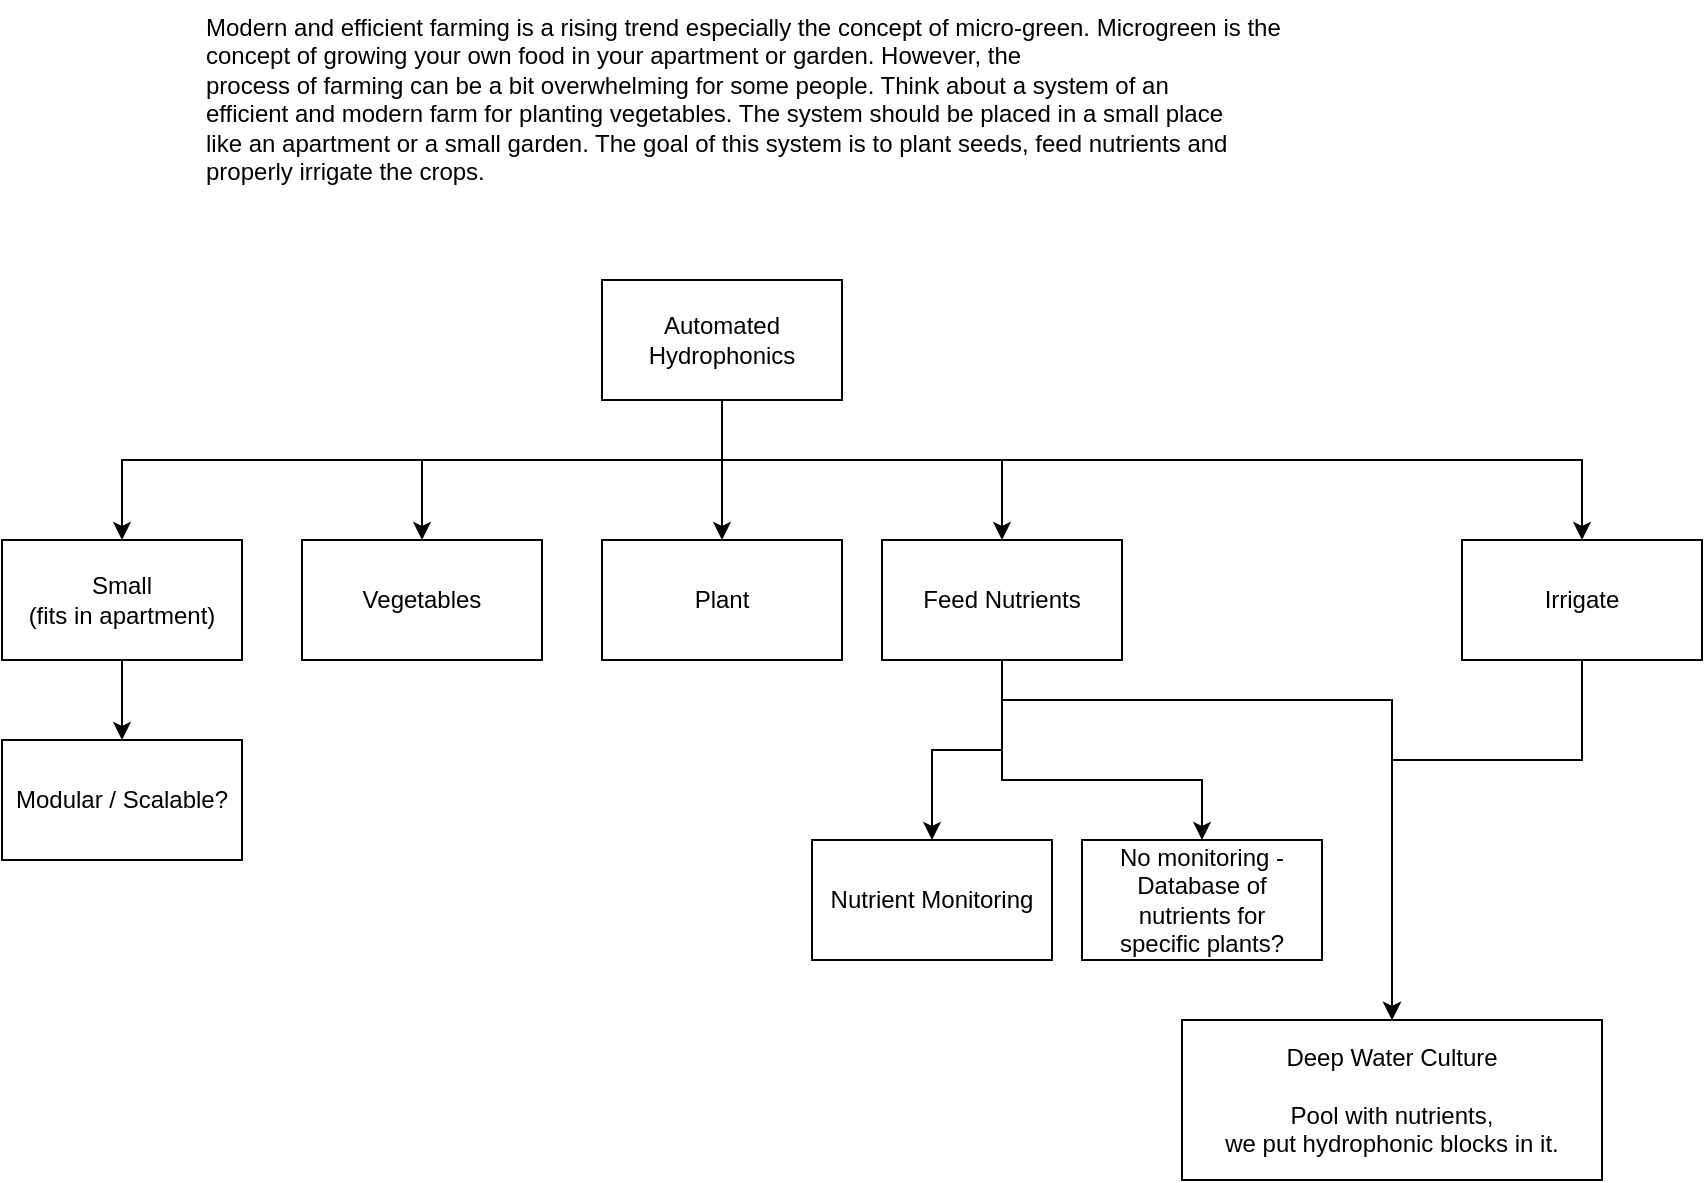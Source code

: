 <mxfile version="22.1.4" type="github">
  <diagram name="Page-1" id="y8Ocuzan0bpPL9cwA2wn">
    <mxGraphModel dx="1195" dy="722" grid="1" gridSize="10" guides="1" tooltips="1" connect="1" arrows="1" fold="1" page="1" pageScale="1" pageWidth="850" pageHeight="1100" math="0" shadow="0">
      <root>
        <mxCell id="0" />
        <mxCell id="1" parent="0" />
        <mxCell id="PZAUyoqeaWkC_MiDCZ_L-1" value="Modern and efficient farming is a rising trend especially the concept of micro-green. Microgreen is the concept of growing your own food in your apartment or garden. However, the&#xa;process of farming can be a bit overwhelming for some people. Think about a system of an&#xa;efficient and modern farm for planting vegetables. The system should be placed in a small place&#xa;like an apartment or a small garden. The goal of this system is to plant seeds, feed nutrients and&#xa;properly irrigate the crops. " style="text;whiteSpace=wrap;" vertex="1" parent="1">
          <mxGeometry x="120" y="30" width="570" height="110" as="geometry" />
        </mxCell>
        <mxCell id="PZAUyoqeaWkC_MiDCZ_L-6" style="edgeStyle=orthogonalEdgeStyle;rounded=0;orthogonalLoop=1;jettySize=auto;html=1;" edge="1" parent="1" source="PZAUyoqeaWkC_MiDCZ_L-2" target="PZAUyoqeaWkC_MiDCZ_L-5">
          <mxGeometry relative="1" as="geometry" />
        </mxCell>
        <mxCell id="PZAUyoqeaWkC_MiDCZ_L-2" value="Small&lt;br&gt;(fits in apartment)" style="rounded=0;whiteSpace=wrap;html=1;" vertex="1" parent="1">
          <mxGeometry x="20" y="300" width="120" height="60" as="geometry" />
        </mxCell>
        <mxCell id="PZAUyoqeaWkC_MiDCZ_L-3" value="Vegetables" style="rounded=0;whiteSpace=wrap;html=1;" vertex="1" parent="1">
          <mxGeometry x="170" y="300" width="120" height="60" as="geometry" />
        </mxCell>
        <mxCell id="PZAUyoqeaWkC_MiDCZ_L-4" value="Plant" style="rounded=0;whiteSpace=wrap;html=1;" vertex="1" parent="1">
          <mxGeometry x="320" y="300" width="120" height="60" as="geometry" />
        </mxCell>
        <mxCell id="PZAUyoqeaWkC_MiDCZ_L-5" value="Modular / Scalable?" style="rounded=0;whiteSpace=wrap;html=1;" vertex="1" parent="1">
          <mxGeometry x="20" y="400" width="120" height="60" as="geometry" />
        </mxCell>
        <mxCell id="PZAUyoqeaWkC_MiDCZ_L-17" style="edgeStyle=orthogonalEdgeStyle;rounded=0;orthogonalLoop=1;jettySize=auto;html=1;" edge="1" parent="1" source="PZAUyoqeaWkC_MiDCZ_L-7" target="PZAUyoqeaWkC_MiDCZ_L-2">
          <mxGeometry relative="1" as="geometry">
            <Array as="points">
              <mxPoint x="380" y="260" />
              <mxPoint x="80" y="260" />
            </Array>
          </mxGeometry>
        </mxCell>
        <mxCell id="PZAUyoqeaWkC_MiDCZ_L-18" style="edgeStyle=orthogonalEdgeStyle;rounded=0;orthogonalLoop=1;jettySize=auto;html=1;" edge="1" parent="1" source="PZAUyoqeaWkC_MiDCZ_L-7" target="PZAUyoqeaWkC_MiDCZ_L-3">
          <mxGeometry relative="1" as="geometry">
            <Array as="points">
              <mxPoint x="380" y="260" />
              <mxPoint x="230" y="260" />
            </Array>
          </mxGeometry>
        </mxCell>
        <mxCell id="PZAUyoqeaWkC_MiDCZ_L-19" style="edgeStyle=orthogonalEdgeStyle;rounded=0;orthogonalLoop=1;jettySize=auto;html=1;" edge="1" parent="1" source="PZAUyoqeaWkC_MiDCZ_L-7" target="PZAUyoqeaWkC_MiDCZ_L-4">
          <mxGeometry relative="1" as="geometry" />
        </mxCell>
        <mxCell id="PZAUyoqeaWkC_MiDCZ_L-20" style="edgeStyle=orthogonalEdgeStyle;rounded=0;orthogonalLoop=1;jettySize=auto;html=1;" edge="1" parent="1" source="PZAUyoqeaWkC_MiDCZ_L-7" target="PZAUyoqeaWkC_MiDCZ_L-8">
          <mxGeometry relative="1" as="geometry">
            <Array as="points">
              <mxPoint x="380" y="260" />
              <mxPoint x="520" y="260" />
            </Array>
          </mxGeometry>
        </mxCell>
        <mxCell id="PZAUyoqeaWkC_MiDCZ_L-21" style="edgeStyle=orthogonalEdgeStyle;rounded=0;orthogonalLoop=1;jettySize=auto;html=1;" edge="1" parent="1" source="PZAUyoqeaWkC_MiDCZ_L-7" target="PZAUyoqeaWkC_MiDCZ_L-13">
          <mxGeometry relative="1" as="geometry">
            <Array as="points">
              <mxPoint x="380" y="260" />
              <mxPoint x="810" y="260" />
            </Array>
          </mxGeometry>
        </mxCell>
        <mxCell id="PZAUyoqeaWkC_MiDCZ_L-7" value="Automated Hydrophonics" style="rounded=0;whiteSpace=wrap;html=1;" vertex="1" parent="1">
          <mxGeometry x="320" y="170" width="120" height="60" as="geometry" />
        </mxCell>
        <mxCell id="PZAUyoqeaWkC_MiDCZ_L-10" style="edgeStyle=orthogonalEdgeStyle;rounded=0;orthogonalLoop=1;jettySize=auto;html=1;entryX=0.5;entryY=0;entryDx=0;entryDy=0;" edge="1" parent="1" source="PZAUyoqeaWkC_MiDCZ_L-8" target="PZAUyoqeaWkC_MiDCZ_L-9">
          <mxGeometry relative="1" as="geometry" />
        </mxCell>
        <mxCell id="PZAUyoqeaWkC_MiDCZ_L-12" style="edgeStyle=orthogonalEdgeStyle;rounded=0;orthogonalLoop=1;jettySize=auto;html=1;" edge="1" parent="1" source="PZAUyoqeaWkC_MiDCZ_L-8" target="PZAUyoqeaWkC_MiDCZ_L-11">
          <mxGeometry relative="1" as="geometry">
            <Array as="points">
              <mxPoint x="520" y="420" />
              <mxPoint x="620" y="420" />
            </Array>
          </mxGeometry>
        </mxCell>
        <mxCell id="PZAUyoqeaWkC_MiDCZ_L-15" style="edgeStyle=orthogonalEdgeStyle;rounded=0;orthogonalLoop=1;jettySize=auto;html=1;" edge="1" parent="1" source="PZAUyoqeaWkC_MiDCZ_L-8" target="PZAUyoqeaWkC_MiDCZ_L-14">
          <mxGeometry relative="1" as="geometry">
            <Array as="points">
              <mxPoint x="520" y="380" />
              <mxPoint x="715" y="380" />
            </Array>
          </mxGeometry>
        </mxCell>
        <mxCell id="PZAUyoqeaWkC_MiDCZ_L-8" value="Feed Nutrients" style="rounded=0;whiteSpace=wrap;html=1;" vertex="1" parent="1">
          <mxGeometry x="460" y="300" width="120" height="60" as="geometry" />
        </mxCell>
        <mxCell id="PZAUyoqeaWkC_MiDCZ_L-9" value="Nutrient Monitoring" style="rounded=0;whiteSpace=wrap;html=1;" vertex="1" parent="1">
          <mxGeometry x="425" y="450" width="120" height="60" as="geometry" />
        </mxCell>
        <mxCell id="PZAUyoqeaWkC_MiDCZ_L-11" value="No monitoring - Database of&lt;br&gt;nutrients for&lt;br&gt;specific plants?" style="rounded=0;whiteSpace=wrap;html=1;" vertex="1" parent="1">
          <mxGeometry x="560" y="450" width="120" height="60" as="geometry" />
        </mxCell>
        <mxCell id="PZAUyoqeaWkC_MiDCZ_L-16" style="edgeStyle=orthogonalEdgeStyle;rounded=0;orthogonalLoop=1;jettySize=auto;html=1;" edge="1" parent="1" source="PZAUyoqeaWkC_MiDCZ_L-13" target="PZAUyoqeaWkC_MiDCZ_L-14">
          <mxGeometry relative="1" as="geometry">
            <Array as="points">
              <mxPoint x="810" y="410" />
              <mxPoint x="715" y="410" />
            </Array>
          </mxGeometry>
        </mxCell>
        <mxCell id="PZAUyoqeaWkC_MiDCZ_L-13" value="Irrigate" style="rounded=0;whiteSpace=wrap;html=1;" vertex="1" parent="1">
          <mxGeometry x="750" y="300" width="120" height="60" as="geometry" />
        </mxCell>
        <mxCell id="PZAUyoqeaWkC_MiDCZ_L-14" value="Deep Water Culture&lt;br&gt;&lt;br&gt;Pool with nutrients,&lt;br&gt;we put hydrophonic blocks in it." style="rounded=0;whiteSpace=wrap;html=1;" vertex="1" parent="1">
          <mxGeometry x="610" y="540" width="210" height="80" as="geometry" />
        </mxCell>
      </root>
    </mxGraphModel>
  </diagram>
</mxfile>

